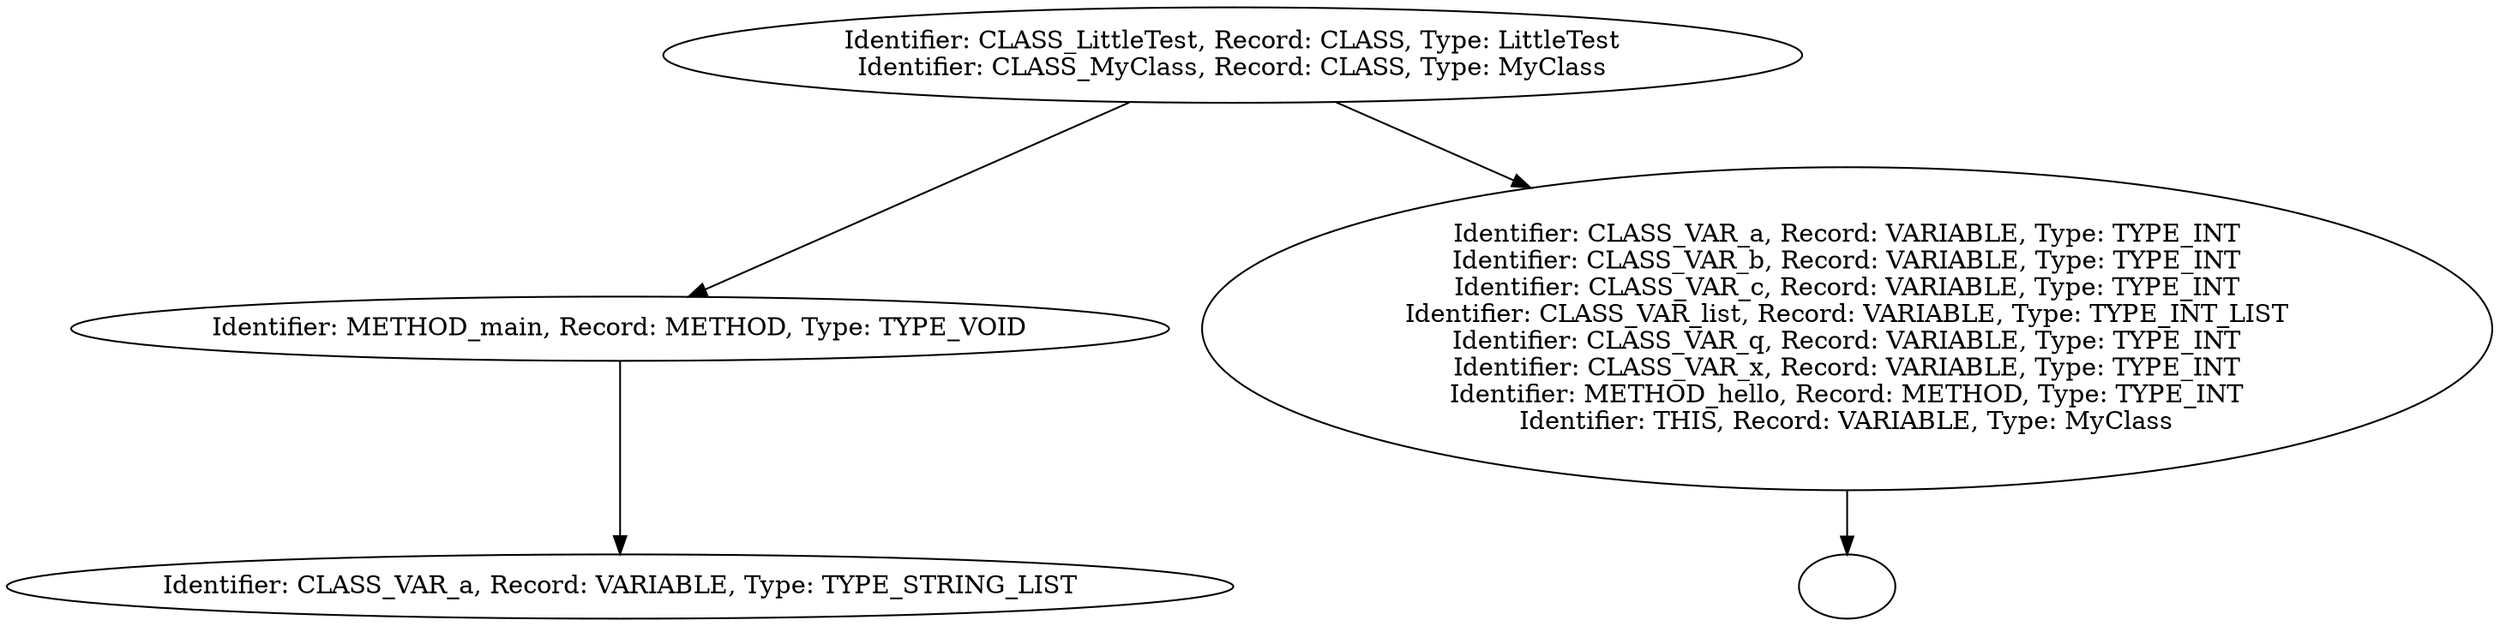 digraph {
n0 [label="Identifier: CLASS_LittleTest, Record: CLASS, Type: LittleTest\nIdentifier: CLASS_MyClass, Record: CLASS, Type: MyClass\n"];
n1 [label="Identifier: METHOD_main, Record: METHOD, Type: TYPE_VOID\n"];
n2 [label="Identifier: CLASS_VAR_a, Record: VARIABLE, Type: TYPE_STRING_LIST\n"];
n1 -> n2
n0 -> n1
n3 [label="Identifier: CLASS_VAR_a, Record: VARIABLE, Type: TYPE_INT\nIdentifier: CLASS_VAR_b, Record: VARIABLE, Type: TYPE_INT\nIdentifier: CLASS_VAR_c, Record: VARIABLE, Type: TYPE_INT\nIdentifier: CLASS_VAR_list, Record: VARIABLE, Type: TYPE_INT_LIST\nIdentifier: CLASS_VAR_q, Record: VARIABLE, Type: TYPE_INT\nIdentifier: CLASS_VAR_x, Record: VARIABLE, Type: TYPE_INT\nIdentifier: METHOD_hello, Record: METHOD, Type: TYPE_INT\nIdentifier: THIS, Record: VARIABLE, Type: MyClass\n"];
n4 [label=""];
n3 -> n4
n0 -> n3
}
